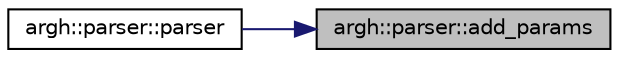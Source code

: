 digraph "argh::parser::add_params"
{
 // LATEX_PDF_SIZE
  edge [fontname="Helvetica",fontsize="10",labelfontname="Helvetica",labelfontsize="10"];
  node [fontname="Helvetica",fontsize="10",shape=record];
  rankdir="RL";
  Node1 [label="argh::parser::add_params",height=0.2,width=0.4,color="black", fillcolor="grey75", style="filled", fontcolor="black",tooltip=" "];
  Node1 -> Node2 [dir="back",color="midnightblue",fontsize="10",style="solid",fontname="Helvetica"];
  Node2 [label="argh::parser::parser",height=0.2,width=0.4,color="black", fillcolor="white", style="filled",URL="$classargh_1_1parser.html#ae0b1c02f35e0d3dd2df4a4d5ccd3355e",tooltip=" "];
}
